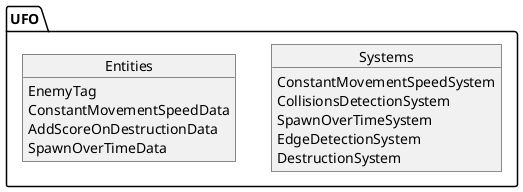 ﻿@startuml

package UFO
{
    object Systems
    object Entities
}

Entities : EnemyTag
Entities : ConstantMovementSpeedData
Entities : AddScoreOnDestructionData
Entities : SpawnOverTimeData

Systems : ConstantMovementSpeedSystem
Systems : CollisionsDetectionSystem
Systems : SpawnOverTimeSystem
Systems : EdgeDetectionSystem
Systems : DestructionSystem

@enduml